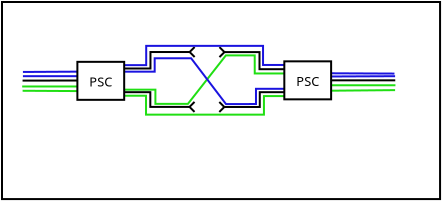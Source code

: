 <?xml version="1.0" encoding="UTF-8"?>
<dia:diagram xmlns:dia="http://www.lysator.liu.se/~alla/dia/">
  <dia:layer name="Background" visible="true" active="true">
    <dia:object type="Flowchart - Box" version="0" id="O0">
      <dia:attribute name="obj_pos">
        <dia:point val="22.356,-2.336"/>
      </dia:attribute>
      <dia:attribute name="obj_bb">
        <dia:rectangle val="22.306,-2.386;44.309,7.568"/>
      </dia:attribute>
      <dia:attribute name="elem_corner">
        <dia:point val="22.356,-2.336"/>
      </dia:attribute>
      <dia:attribute name="elem_width">
        <dia:real val="21.903"/>
      </dia:attribute>
      <dia:attribute name="elem_height">
        <dia:real val="9.854"/>
      </dia:attribute>
      <dia:attribute name="show_background">
        <dia:boolean val="true"/>
      </dia:attribute>
      <dia:attribute name="padding">
        <dia:real val="0.5"/>
      </dia:attribute>
      <dia:attribute name="text">
        <dia:composite type="text">
          <dia:attribute name="string">
            <dia:string>##</dia:string>
          </dia:attribute>
          <dia:attribute name="font">
            <dia:font family="sans" style="0" name="Helvetica"/>
          </dia:attribute>
          <dia:attribute name="height">
            <dia:real val="0.8"/>
          </dia:attribute>
          <dia:attribute name="pos">
            <dia:point val="33.307,2.786"/>
          </dia:attribute>
          <dia:attribute name="color">
            <dia:color val="#000000"/>
          </dia:attribute>
          <dia:attribute name="alignment">
            <dia:enum val="1"/>
          </dia:attribute>
        </dia:composite>
      </dia:attribute>
    </dia:object>
    <dia:object type="Standard - ZigZagLine" version="1" id="O1">
      <dia:attribute name="obj_pos">
        <dia:point val="28.329,1.587"/>
      </dia:attribute>
      <dia:attribute name="obj_bb">
        <dia:rectangle val="28.279,-0.156;32.309,1.637"/>
      </dia:attribute>
      <dia:attribute name="orth_points">
        <dia:point val="28.329,1.587"/>
        <dia:point val="28.329,0.989"/>
        <dia:point val="29.779,0.989"/>
        <dia:point val="29.779,0.165"/>
        <dia:point val="32.238,0.165"/>
      </dia:attribute>
      <dia:attribute name="orth_orient">
        <dia:enum val="1"/>
        <dia:enum val="0"/>
        <dia:enum val="1"/>
        <dia:enum val="0"/>
      </dia:attribute>
      <dia:attribute name="autorouting">
        <dia:boolean val="false"/>
      </dia:attribute>
      <dia:attribute name="end_arrow">
        <dia:enum val="25"/>
      </dia:attribute>
      <dia:attribute name="end_arrow_length">
        <dia:real val="0.5"/>
      </dia:attribute>
      <dia:attribute name="end_arrow_width">
        <dia:real val="0.5"/>
      </dia:attribute>
    </dia:object>
    <dia:object type="Standard - ZigZagLine" version="1" id="O2">
      <dia:attribute name="obj_pos">
        <dia:point val="28.329,1.587"/>
      </dia:attribute>
      <dia:attribute name="obj_bb">
        <dia:rectangle val="28.279,1.537;32.303,3.23"/>
      </dia:attribute>
      <dia:attribute name="orth_points">
        <dia:point val="28.329,1.587"/>
        <dia:point val="28.329,2.173"/>
        <dia:point val="29.772,2.173"/>
        <dia:point val="29.772,2.909"/>
        <dia:point val="32.232,2.909"/>
      </dia:attribute>
      <dia:attribute name="orth_orient">
        <dia:enum val="1"/>
        <dia:enum val="0"/>
        <dia:enum val="1"/>
        <dia:enum val="0"/>
      </dia:attribute>
      <dia:attribute name="autorouting">
        <dia:boolean val="false"/>
      </dia:attribute>
      <dia:attribute name="end_arrow">
        <dia:enum val="25"/>
      </dia:attribute>
      <dia:attribute name="end_arrow_length">
        <dia:real val="0.5"/>
      </dia:attribute>
      <dia:attribute name="end_arrow_width">
        <dia:real val="0.5"/>
      </dia:attribute>
    </dia:object>
    <dia:object type="Standard - ZigZagLine" version="1" id="O3">
      <dia:attribute name="obj_pos">
        <dia:point val="37.501,1.578"/>
      </dia:attribute>
      <dia:attribute name="obj_bb">
        <dia:rectangle val="32.907,-0.152;37.551,1.628"/>
      </dia:attribute>
      <dia:attribute name="orth_points">
        <dia:point val="37.501,1.578"/>
        <dia:point val="37.501,1.024"/>
        <dia:point val="35.231,1.024"/>
        <dia:point val="35.231,0.169"/>
        <dia:point val="32.978,0.169"/>
      </dia:attribute>
      <dia:attribute name="orth_orient">
        <dia:enum val="1"/>
        <dia:enum val="0"/>
        <dia:enum val="1"/>
        <dia:enum val="0"/>
      </dia:attribute>
      <dia:attribute name="autorouting">
        <dia:boolean val="false"/>
      </dia:attribute>
      <dia:attribute name="end_arrow">
        <dia:enum val="25"/>
      </dia:attribute>
      <dia:attribute name="end_arrow_length">
        <dia:real val="0.5"/>
      </dia:attribute>
      <dia:attribute name="end_arrow_width">
        <dia:real val="0.5"/>
      </dia:attribute>
    </dia:object>
    <dia:object type="Standard - ZigZagLine" version="1" id="O4">
      <dia:attribute name="obj_pos">
        <dia:point val="37.501,1.578"/>
      </dia:attribute>
      <dia:attribute name="obj_bb">
        <dia:rectangle val="32.9,1.528;37.551,3.234"/>
      </dia:attribute>
      <dia:attribute name="orth_points">
        <dia:point val="37.501,1.578"/>
        <dia:point val="37.501,2.173"/>
        <dia:point val="35.245,2.173"/>
        <dia:point val="35.245,2.913"/>
        <dia:point val="32.971,2.913"/>
      </dia:attribute>
      <dia:attribute name="orth_orient">
        <dia:enum val="1"/>
        <dia:enum val="0"/>
        <dia:enum val="1"/>
        <dia:enum val="0"/>
      </dia:attribute>
      <dia:attribute name="autorouting">
        <dia:boolean val="false"/>
      </dia:attribute>
      <dia:attribute name="end_arrow">
        <dia:enum val="25"/>
      </dia:attribute>
      <dia:attribute name="end_arrow_length">
        <dia:real val="0.5"/>
      </dia:attribute>
      <dia:attribute name="end_arrow_width">
        <dia:real val="0.5"/>
      </dia:attribute>
    </dia:object>
    <dia:object type="Standard - Line" version="0" id="O5">
      <dia:attribute name="obj_pos">
        <dia:point val="23.384,1.595"/>
      </dia:attribute>
      <dia:attribute name="obj_bb">
        <dia:rectangle val="23.334,1.539;26.494,1.645"/>
      </dia:attribute>
      <dia:attribute name="conn_endpoints">
        <dia:point val="23.384,1.595"/>
        <dia:point val="26.444,1.589"/>
      </dia:attribute>
      <dia:attribute name="numcp">
        <dia:int val="1"/>
      </dia:attribute>
    </dia:object>
    <dia:object type="Standard - Line" version="0" id="O6">
      <dia:attribute name="obj_pos">
        <dia:point val="38.547,1.579"/>
      </dia:attribute>
      <dia:attribute name="obj_bb">
        <dia:rectangle val="38.497,1.529;42.069,1.632"/>
      </dia:attribute>
      <dia:attribute name="conn_endpoints">
        <dia:point val="38.547,1.579"/>
        <dia:point val="42.019,1.582"/>
      </dia:attribute>
      <dia:attribute name="numcp">
        <dia:int val="1"/>
      </dia:attribute>
    </dia:object>
    <dia:object type="Standard - Line" version="0" id="O7">
      <dia:attribute name="obj_pos">
        <dia:point val="23.365,1.888"/>
      </dia:attribute>
      <dia:attribute name="obj_bb">
        <dia:rectangle val="23.315,1.838;26.359,1.938"/>
      </dia:attribute>
      <dia:attribute name="conn_endpoints">
        <dia:point val="23.365,1.888"/>
        <dia:point val="26.309,1.888"/>
      </dia:attribute>
      <dia:attribute name="numcp">
        <dia:int val="1"/>
      </dia:attribute>
      <dia:attribute name="line_color">
        <dia:color val="#20df13"/>
      </dia:attribute>
    </dia:object>
    <dia:object type="Standard - Line" version="0" id="O8">
      <dia:attribute name="obj_pos">
        <dia:point val="38.602,1.828"/>
      </dia:attribute>
      <dia:attribute name="obj_bb">
        <dia:rectangle val="38.552,1.777;42.078,1.878"/>
      </dia:attribute>
      <dia:attribute name="conn_endpoints">
        <dia:point val="38.602,1.828"/>
        <dia:point val="42.028,1.827"/>
      </dia:attribute>
      <dia:attribute name="numcp">
        <dia:int val="1"/>
      </dia:attribute>
      <dia:attribute name="line_color">
        <dia:color val="#20df13"/>
      </dia:attribute>
    </dia:object>
    <dia:object type="Standard - PolyLine" version="0" id="O9">
      <dia:attribute name="obj_pos">
        <dia:point val="28.258,2.35"/>
      </dia:attribute>
      <dia:attribute name="obj_bb">
        <dia:rectangle val="28.208,2.3;36.643,3.346"/>
      </dia:attribute>
      <dia:attribute name="poly_points">
        <dia:point val="28.258,2.35"/>
        <dia:point val="29.557,2.35"/>
        <dia:point val="29.557,3.296"/>
        <dia:point val="35.453,3.296"/>
        <dia:point val="35.453,2.368"/>
        <dia:point val="36.593,2.368"/>
      </dia:attribute>
      <dia:attribute name="line_color">
        <dia:color val="#20df13"/>
      </dia:attribute>
    </dia:object>
    <dia:object type="Standard - PolyLine" version="0" id="O10">
      <dia:attribute name="obj_pos">
        <dia:point val="23.386,2.102"/>
      </dia:attribute>
      <dia:attribute name="obj_bb">
        <dia:rectangle val="23.335,2.052;26.402,2.169"/>
      </dia:attribute>
      <dia:attribute name="poly_points">
        <dia:point val="23.386,2.102"/>
        <dia:point val="26.352,2.119"/>
      </dia:attribute>
      <dia:attribute name="line_color">
        <dia:color val="#20df13"/>
      </dia:attribute>
    </dia:object>
    <dia:object type="Standard - Line" version="0" id="O11">
      <dia:attribute name="obj_pos">
        <dia:point val="38.494,2.102"/>
      </dia:attribute>
      <dia:attribute name="obj_bb">
        <dia:rectangle val="38.443,2.019;42.062,2.153"/>
      </dia:attribute>
      <dia:attribute name="conn_endpoints">
        <dia:point val="38.494,2.102"/>
        <dia:point val="42.011,2.07"/>
      </dia:attribute>
      <dia:attribute name="numcp">
        <dia:int val="1"/>
      </dia:attribute>
      <dia:attribute name="line_color">
        <dia:color val="#20df13"/>
      </dia:attribute>
    </dia:object>
    <dia:object type="Standard - PolyLine" version="0" id="O12">
      <dia:attribute name="obj_pos">
        <dia:point val="28.276,2.049"/>
      </dia:attribute>
      <dia:attribute name="obj_bb">
        <dia:rectangle val="28.226,0.285;36.652,2.806"/>
      </dia:attribute>
      <dia:attribute name="poly_points">
        <dia:point val="28.276,2.049"/>
        <dia:point val="30.026,2.049"/>
        <dia:point val="30.026,2.756"/>
        <dia:point val="31.652,2.756"/>
        <dia:point val="33.549,0.335"/>
        <dia:point val="34.992,0.335"/>
        <dia:point val="34.993,1.236"/>
        <dia:point val="36.602,1.236"/>
      </dia:attribute>
      <dia:attribute name="line_color">
        <dia:color val="#20df13"/>
      </dia:attribute>
    </dia:object>
    <dia:object type="Standard - Line" version="0" id="O13">
      <dia:attribute name="obj_pos">
        <dia:point val="26.32,1.373"/>
      </dia:attribute>
      <dia:attribute name="obj_bb">
        <dia:rectangle val="23.352,1.323;26.37,1.423"/>
      </dia:attribute>
      <dia:attribute name="conn_endpoints">
        <dia:point val="26.32,1.373"/>
        <dia:point val="23.402,1.373"/>
      </dia:attribute>
      <dia:attribute name="numcp">
        <dia:int val="1"/>
      </dia:attribute>
      <dia:attribute name="line_color">
        <dia:color val="#1a13df"/>
      </dia:attribute>
    </dia:object>
    <dia:object type="Standard - Line" version="0" id="O14">
      <dia:attribute name="obj_pos">
        <dia:point val="26.303,1.146"/>
      </dia:attribute>
      <dia:attribute name="obj_bb">
        <dia:rectangle val="23.351,1.096;26.354,1.212"/>
      </dia:attribute>
      <dia:attribute name="conn_endpoints">
        <dia:point val="26.303,1.146"/>
        <dia:point val="23.402,1.162"/>
      </dia:attribute>
      <dia:attribute name="numcp">
        <dia:int val="1"/>
      </dia:attribute>
      <dia:attribute name="line_color">
        <dia:color val="#1a13df"/>
      </dia:attribute>
    </dia:object>
    <dia:object type="Standard - Line" version="0" id="O15">
      <dia:attribute name="obj_pos">
        <dia:point val="38.656,1.389"/>
      </dia:attribute>
      <dia:attribute name="obj_bb">
        <dia:rectangle val="38.605,1.323;42.062,1.439"/>
      </dia:attribute>
      <dia:attribute name="conn_endpoints">
        <dia:point val="38.656,1.389"/>
        <dia:point val="42.011,1.373"/>
      </dia:attribute>
      <dia:attribute name="numcp">
        <dia:int val="1"/>
      </dia:attribute>
      <dia:attribute name="line_color">
        <dia:color val="#1a13df"/>
      </dia:attribute>
    </dia:object>
    <dia:object type="Standard - Line" version="0" id="O16">
      <dia:attribute name="obj_pos">
        <dia:point val="38.575,1.227"/>
      </dia:attribute>
      <dia:attribute name="obj_bb">
        <dia:rectangle val="38.525,1.177;42.029,1.293"/>
      </dia:attribute>
      <dia:attribute name="conn_endpoints">
        <dia:point val="38.575,1.227"/>
        <dia:point val="41.979,1.243"/>
      </dia:attribute>
      <dia:attribute name="numcp">
        <dia:int val="1"/>
      </dia:attribute>
      <dia:attribute name="line_color">
        <dia:color val="#1a13df"/>
      </dia:attribute>
    </dia:object>
    <dia:object type="Standard - PolyLine" version="0" id="O17">
      <dia:attribute name="obj_pos">
        <dia:point val="28.267,0.821"/>
      </dia:attribute>
      <dia:attribute name="obj_bb">
        <dia:rectangle val="28.217,-0.193;36.599,0.871"/>
      </dia:attribute>
      <dia:attribute name="poly_points">
        <dia:point val="28.267,0.821"/>
        <dia:point val="29.566,0.821"/>
        <dia:point val="29.566,-0.143"/>
        <dia:point val="35.408,-0.143"/>
        <dia:point val="35.408,0.812"/>
        <dia:point val="36.549,0.812"/>
      </dia:attribute>
      <dia:attribute name="line_color">
        <dia:color val="#1a13df"/>
      </dia:attribute>
    </dia:object>
    <dia:object type="Standard - PolyLine" version="0" id="O18">
      <dia:attribute name="obj_pos">
        <dia:point val="28.258,1.148"/>
      </dia:attribute>
      <dia:attribute name="obj_bb">
        <dia:rectangle val="28.208,0.426;36.634,2.818"/>
      </dia:attribute>
      <dia:attribute name="poly_points">
        <dia:point val="28.258,1.148"/>
        <dia:point val="29.99,1.148"/>
        <dia:point val="29.99,0.476"/>
        <dia:point val="31.811,0.476"/>
        <dia:point val="33.556,2.768"/>
        <dia:point val="35.055,2.765"/>
        <dia:point val="35.055,2.005"/>
        <dia:point val="36.584,2.005"/>
      </dia:attribute>
      <dia:attribute name="line_color">
        <dia:color val="#1a13df"/>
      </dia:attribute>
    </dia:object>
    <dia:object type="Flowchart - Box" version="0" id="O19">
      <dia:attribute name="obj_pos">
        <dia:point val="26.125,0.656"/>
      </dia:attribute>
      <dia:attribute name="obj_bb">
        <dia:rectangle val="26.075,0.606;28.515,2.606"/>
      </dia:attribute>
      <dia:attribute name="elem_corner">
        <dia:point val="26.125,0.656"/>
      </dia:attribute>
      <dia:attribute name="elem_width">
        <dia:real val="2.34"/>
      </dia:attribute>
      <dia:attribute name="elem_height">
        <dia:real val="1.9"/>
      </dia:attribute>
      <dia:attribute name="show_background">
        <dia:boolean val="true"/>
      </dia:attribute>
      <dia:attribute name="padding">
        <dia:real val="0.5"/>
      </dia:attribute>
      <dia:attribute name="text">
        <dia:composite type="text">
          <dia:attribute name="string">
            <dia:string>#PSC#</dia:string>
          </dia:attribute>
          <dia:attribute name="font">
            <dia:font family="sans" style="0" name="Helvetica"/>
          </dia:attribute>
          <dia:attribute name="height">
            <dia:real val="0.8"/>
          </dia:attribute>
          <dia:attribute name="pos">
            <dia:point val="27.295,1.801"/>
          </dia:attribute>
          <dia:attribute name="color">
            <dia:color val="#000000"/>
          </dia:attribute>
          <dia:attribute name="alignment">
            <dia:enum val="1"/>
          </dia:attribute>
        </dia:composite>
      </dia:attribute>
    </dia:object>
    <dia:object type="Flowchart - Box" version="0" id="O20">
      <dia:attribute name="obj_pos">
        <dia:point val="36.472,0.631"/>
      </dia:attribute>
      <dia:attribute name="obj_bb">
        <dia:rectangle val="36.422,0.581;38.862,2.581"/>
      </dia:attribute>
      <dia:attribute name="elem_corner">
        <dia:point val="36.472,0.631"/>
      </dia:attribute>
      <dia:attribute name="elem_width">
        <dia:real val="2.34"/>
      </dia:attribute>
      <dia:attribute name="elem_height">
        <dia:real val="1.9"/>
      </dia:attribute>
      <dia:attribute name="show_background">
        <dia:boolean val="true"/>
      </dia:attribute>
      <dia:attribute name="padding">
        <dia:real val="0.5"/>
      </dia:attribute>
      <dia:attribute name="text">
        <dia:composite type="text">
          <dia:attribute name="string">
            <dia:string>#PSC#</dia:string>
          </dia:attribute>
          <dia:attribute name="font">
            <dia:font family="sans" style="0" name="Helvetica"/>
          </dia:attribute>
          <dia:attribute name="height">
            <dia:real val="0.8"/>
          </dia:attribute>
          <dia:attribute name="pos">
            <dia:point val="37.642,1.776"/>
          </dia:attribute>
          <dia:attribute name="color">
            <dia:color val="#000000"/>
          </dia:attribute>
          <dia:attribute name="alignment">
            <dia:enum val="1"/>
          </dia:attribute>
        </dia:composite>
      </dia:attribute>
    </dia:object>
  </dia:layer>
</dia:diagram>
